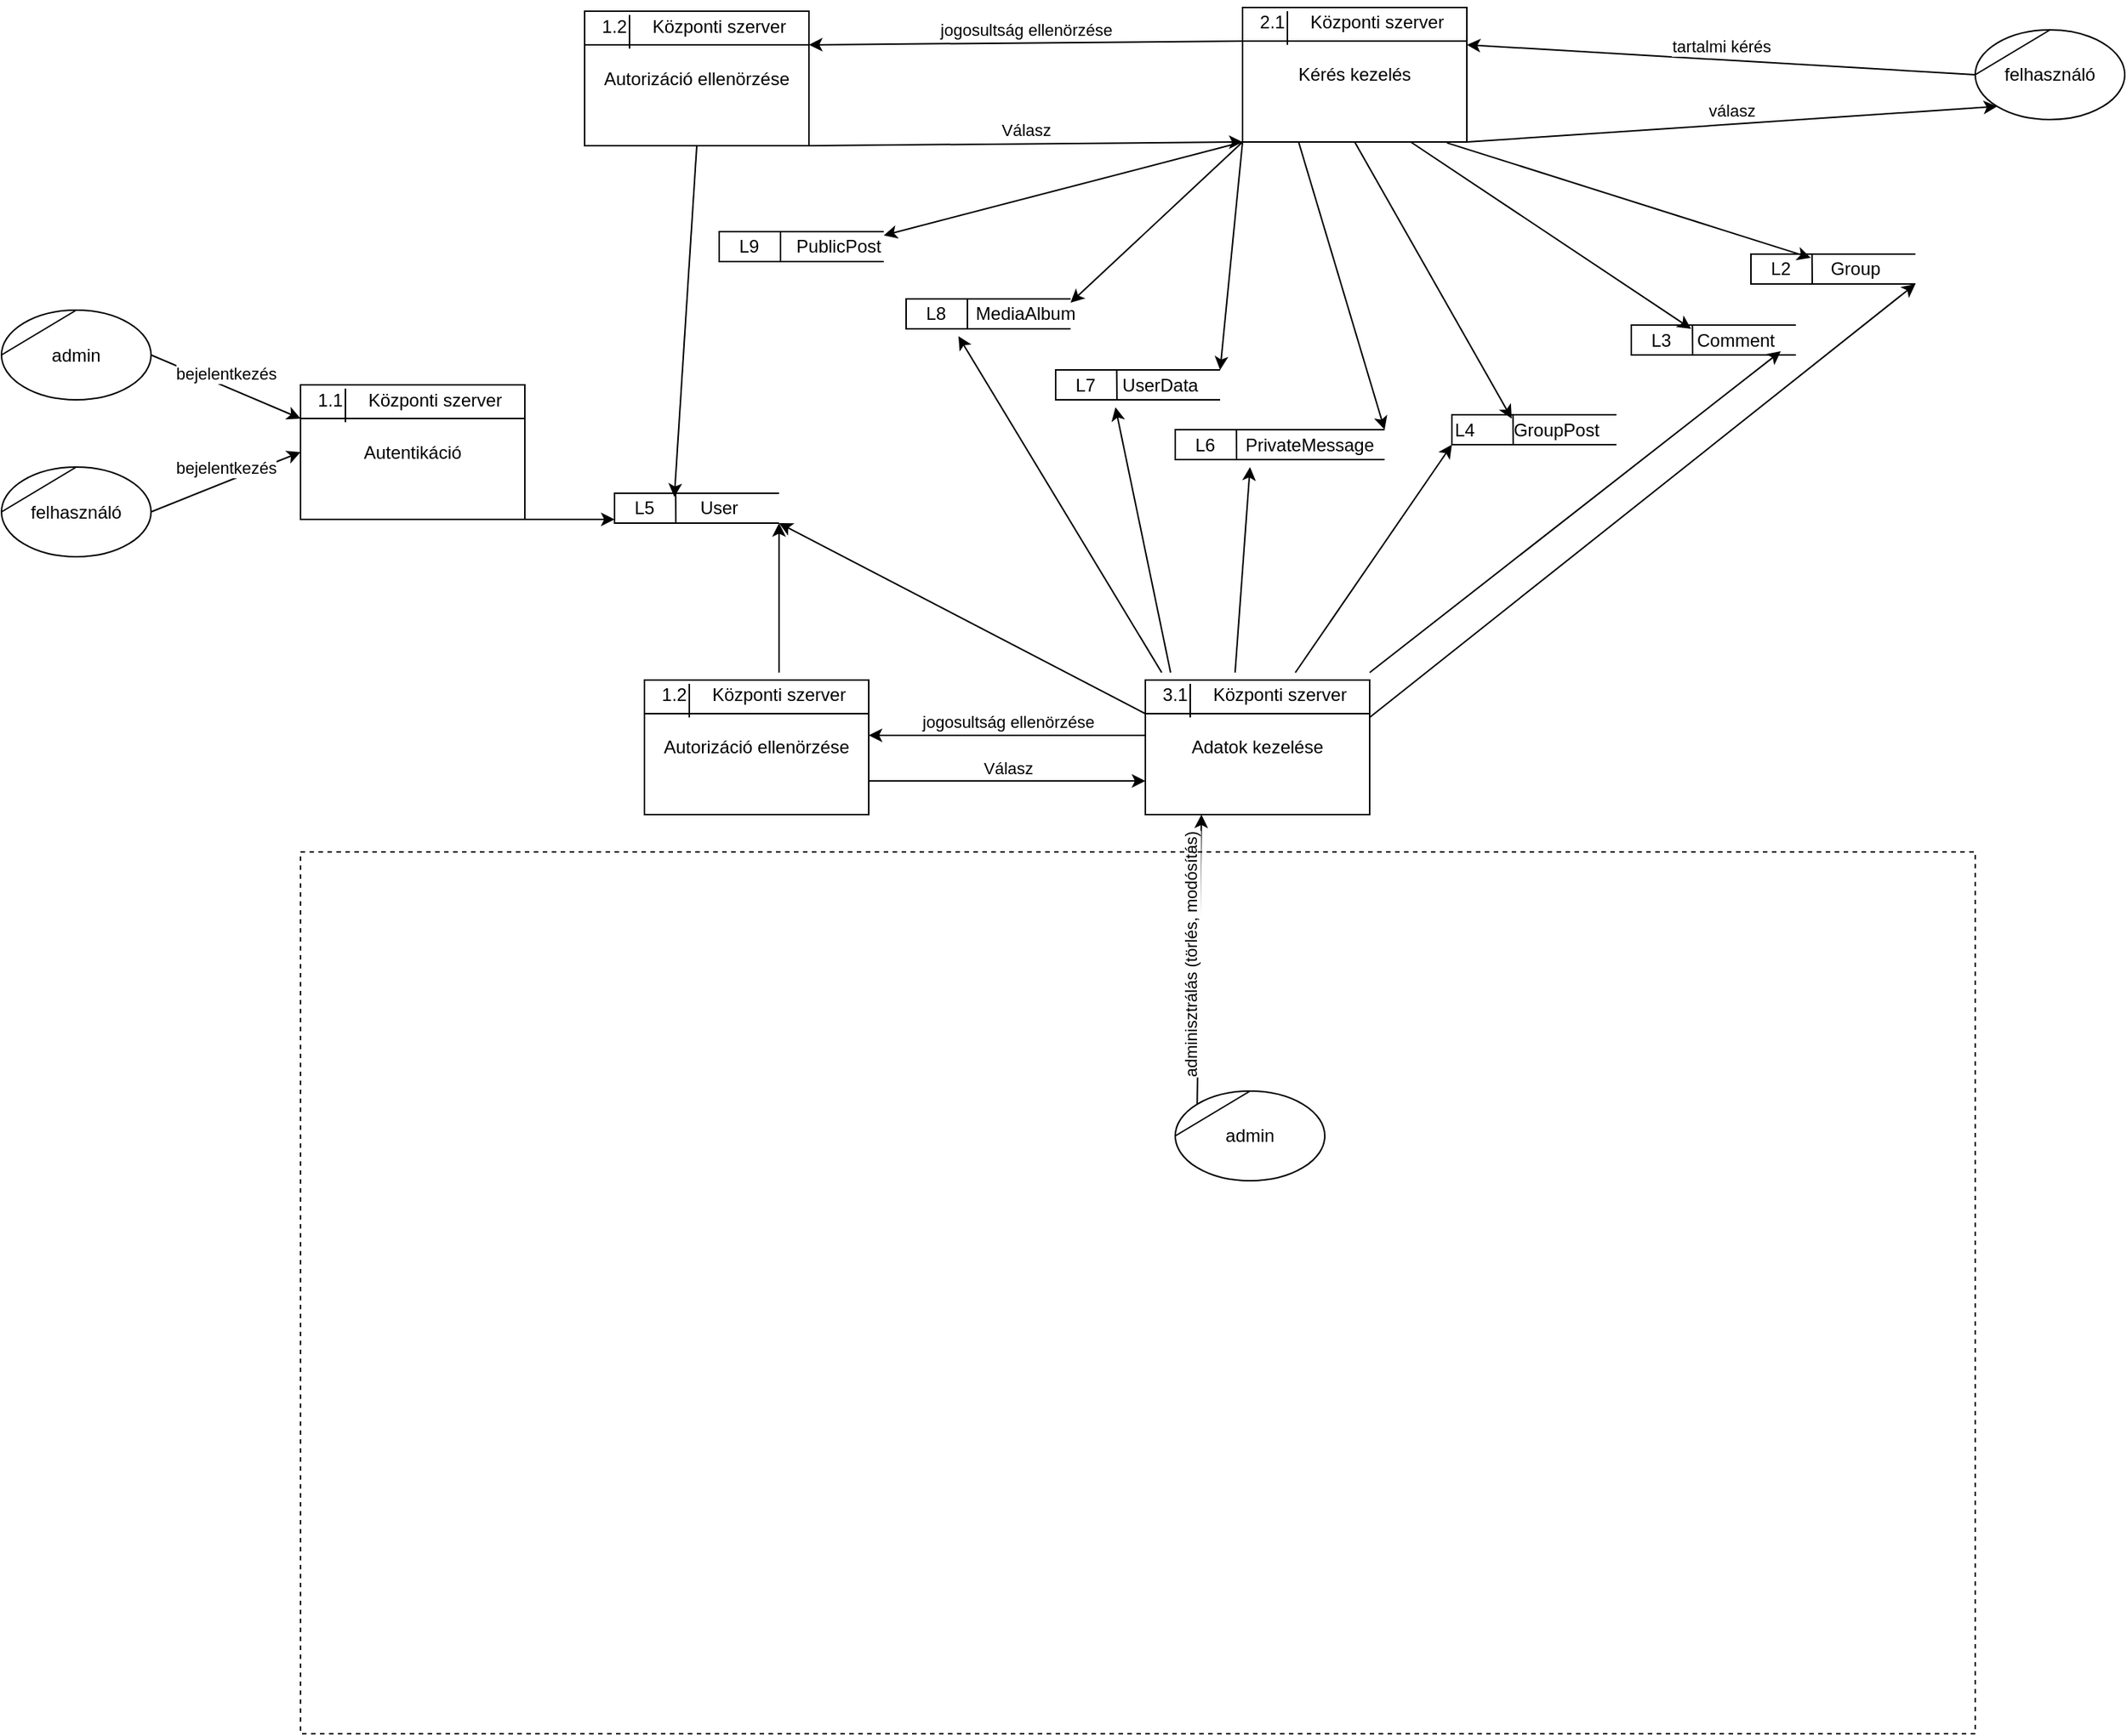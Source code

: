 <mxfile version="17.0.0" type="device"><diagram id="shE9v0hnylNguthQycy4" name="Page-1"><mxGraphModel dx="2272" dy="752" grid="1" gridSize="10" guides="1" tooltips="1" connect="1" arrows="1" fold="1" page="1" pageScale="1" pageWidth="850" pageHeight="1100" math="0" shadow="0"><root><mxCell id="0"/><mxCell id="1" parent="0"/><mxCell id="be3AMiHYgtLkQ3gNRqeP-2" value="Kérés kezelés" style="rounded=0;whiteSpace=wrap;html=1;fillColor=default;" parent="1" vertex="1"><mxGeometry x="420" y="85" width="150" height="90" as="geometry"/></mxCell><mxCell id="be3AMiHYgtLkQ3gNRqeP-3" value="2.1" style="text;html=1;strokeColor=none;fillColor=none;align=center;verticalAlign=middle;whiteSpace=wrap;rounded=0;" parent="1" vertex="1"><mxGeometry x="410" y="80" width="60" height="30" as="geometry"/></mxCell><mxCell id="be3AMiHYgtLkQ3gNRqeP-4" value="Központi szerver" style="text;html=1;strokeColor=none;fillColor=none;align=center;verticalAlign=middle;whiteSpace=wrap;rounded=0;" parent="1" vertex="1"><mxGeometry x="450" y="80" width="120" height="30" as="geometry"/></mxCell><mxCell id="be3AMiHYgtLkQ3gNRqeP-5" value="" style="endArrow=none;html=1;rounded=0;entryX=1;entryY=0.25;entryDx=0;entryDy=0;exitX=0;exitY=0.25;exitDx=0;exitDy=0;" parent="1" source="be3AMiHYgtLkQ3gNRqeP-2" target="be3AMiHYgtLkQ3gNRqeP-2" edge="1"><mxGeometry width="50" height="50" relative="1" as="geometry"><mxPoint x="280" y="405" as="sourcePoint"/><mxPoint x="330" y="355" as="targetPoint"/></mxGeometry></mxCell><mxCell id="be3AMiHYgtLkQ3gNRqeP-6" value="" style="endArrow=none;html=1;rounded=0;entryX=0;entryY=0.25;entryDx=0;entryDy=0;exitX=0;exitY=1;exitDx=0;exitDy=0;" parent="1" source="be3AMiHYgtLkQ3gNRqeP-4" target="be3AMiHYgtLkQ3gNRqeP-4" edge="1"><mxGeometry width="50" height="50" relative="1" as="geometry"><mxPoint x="280" y="405" as="sourcePoint"/><mxPoint x="330" y="355" as="targetPoint"/></mxGeometry></mxCell><mxCell id="be3AMiHYgtLkQ3gNRqeP-8" value="&lt;div&gt;felhasználó&lt;/div&gt;" style="ellipse;whiteSpace=wrap;html=1;" parent="1" vertex="1"><mxGeometry x="910" y="100" width="100" height="60" as="geometry"/></mxCell><mxCell id="be3AMiHYgtLkQ3gNRqeP-9" value="tartalmi kérés" style="endArrow=classic;html=1;rounded=0;entryX=1;entryY=1;entryDx=0;entryDy=0;exitX=0;exitY=0.5;exitDx=0;exitDy=0;horizontal=1;verticalAlign=bottom;" parent="1" source="be3AMiHYgtLkQ3gNRqeP-8" target="be3AMiHYgtLkQ3gNRqeP-4" edge="1"><mxGeometry width="50" height="50" relative="1" as="geometry"><mxPoint x="400" y="350" as="sourcePoint"/><mxPoint x="450" y="300" as="targetPoint"/></mxGeometry></mxCell><mxCell id="be3AMiHYgtLkQ3gNRqeP-10" value="Autorizáció ellenörzése" style="rounded=0;whiteSpace=wrap;html=1;fillColor=default;" parent="1" vertex="1"><mxGeometry x="-20" y="87.5" width="150" height="90" as="geometry"/></mxCell><mxCell id="be3AMiHYgtLkQ3gNRqeP-11" value="1.2" style="text;html=1;strokeColor=none;fillColor=none;align=center;verticalAlign=middle;whiteSpace=wrap;rounded=0;" parent="1" vertex="1"><mxGeometry x="-30" y="82.5" width="60" height="30" as="geometry"/></mxCell><mxCell id="be3AMiHYgtLkQ3gNRqeP-12" value="Központi szerver" style="text;html=1;strokeColor=none;fillColor=none;align=center;verticalAlign=middle;whiteSpace=wrap;rounded=0;" parent="1" vertex="1"><mxGeometry x="10" y="82.5" width="120" height="30" as="geometry"/></mxCell><mxCell id="be3AMiHYgtLkQ3gNRqeP-13" value="" style="endArrow=none;html=1;rounded=0;entryX=1;entryY=0.25;entryDx=0;entryDy=0;exitX=0;exitY=0.25;exitDx=0;exitDy=0;" parent="1" source="be3AMiHYgtLkQ3gNRqeP-10" target="be3AMiHYgtLkQ3gNRqeP-10" edge="1"><mxGeometry width="50" height="50" relative="1" as="geometry"><mxPoint x="-160" y="407.5" as="sourcePoint"/><mxPoint x="-110" y="357.5" as="targetPoint"/></mxGeometry></mxCell><mxCell id="be3AMiHYgtLkQ3gNRqeP-14" value="" style="endArrow=none;html=1;rounded=0;entryX=0;entryY=0.25;entryDx=0;entryDy=0;exitX=0;exitY=1;exitDx=0;exitDy=0;" parent="1" source="be3AMiHYgtLkQ3gNRqeP-12" target="be3AMiHYgtLkQ3gNRqeP-12" edge="1"><mxGeometry width="50" height="50" relative="1" as="geometry"><mxPoint x="-160" y="407.5" as="sourcePoint"/><mxPoint x="-110" y="357.5" as="targetPoint"/></mxGeometry></mxCell><mxCell id="be3AMiHYgtLkQ3gNRqeP-15" value="jogosultság ellenörzése" style="endArrow=classic;html=1;rounded=0;entryX=1;entryY=0.25;entryDx=0;entryDy=0;exitX=0;exitY=0.25;exitDx=0;exitDy=0;verticalAlign=bottom;" parent="1" source="be3AMiHYgtLkQ3gNRqeP-2" target="be3AMiHYgtLkQ3gNRqeP-10" edge="1"><mxGeometry width="50" height="50" relative="1" as="geometry"><mxPoint x="400" y="350" as="sourcePoint"/><mxPoint x="450" y="300" as="targetPoint"/></mxGeometry></mxCell><mxCell id="be3AMiHYgtLkQ3gNRqeP-16" value="Válasz" style="endArrow=classic;html=1;rounded=0;entryX=0;entryY=1;entryDx=0;entryDy=0;exitX=1;exitY=1;exitDx=0;exitDy=0;verticalAlign=bottom;startArrow=none;" parent="1" source="be3AMiHYgtLkQ3gNRqeP-10" target="be3AMiHYgtLkQ3gNRqeP-2" edge="1"><mxGeometry width="50" height="50" relative="1" as="geometry"><mxPoint x="400" y="350" as="sourcePoint"/><mxPoint x="450" y="300" as="targetPoint"/></mxGeometry></mxCell><mxCell id="be3AMiHYgtLkQ3gNRqeP-21" value="" style="strokeWidth=1;html=1;shape=mxgraph.flowchart.annotation_1;align=left;pointerEvents=1;fillColor=#FFFFFF;" parent="1" vertex="1"><mxGeometry x="375" y="367.5" width="140" height="20" as="geometry"/></mxCell><mxCell id="be3AMiHYgtLkQ3gNRqeP-22" value="" style="endArrow=none;html=1;rounded=0;entryX=0.292;entryY=-0.017;entryDx=0;entryDy=0;entryPerimeter=0;" parent="1" target="be3AMiHYgtLkQ3gNRqeP-21" edge="1"><mxGeometry width="50" height="50" relative="1" as="geometry"><mxPoint x="416" y="387.5" as="sourcePoint"/><mxPoint x="416" y="372.5" as="targetPoint"/></mxGeometry></mxCell><mxCell id="be3AMiHYgtLkQ3gNRqeP-23" value="L6" style="text;html=1;strokeColor=none;fillColor=none;align=center;verticalAlign=middle;whiteSpace=wrap;rounded=0;" parent="1" vertex="1"><mxGeometry x="365" y="362.5" width="60" height="30" as="geometry"/></mxCell><mxCell id="be3AMiHYgtLkQ3gNRqeP-24" value="PrivateMessage" style="text;html=1;strokeColor=none;fillColor=none;align=center;verticalAlign=middle;whiteSpace=wrap;rounded=0;" parent="1" vertex="1"><mxGeometry x="435" y="362.5" width="60" height="30" as="geometry"/></mxCell><mxCell id="be3AMiHYgtLkQ3gNRqeP-25" value="" style="strokeWidth=1;html=1;shape=mxgraph.flowchart.annotation_1;align=left;pointerEvents=1;fillColor=#FFFFFF;" parent="1" vertex="1"><mxGeometry x="295" y="327.5" width="110" height="20" as="geometry"/></mxCell><mxCell id="be3AMiHYgtLkQ3gNRqeP-26" value="" style="endArrow=none;html=1;rounded=0;entryX=0.014;entryY=0.163;entryDx=0;entryDy=0;entryPerimeter=0;" parent="1" target="be3AMiHYgtLkQ3gNRqeP-28" edge="1"><mxGeometry width="50" height="50" relative="1" as="geometry"><mxPoint x="336" y="347.5" as="sourcePoint"/><mxPoint x="405" y="367.5" as="targetPoint"/></mxGeometry></mxCell><mxCell id="be3AMiHYgtLkQ3gNRqeP-27" value="L7" style="text;html=1;strokeColor=none;fillColor=none;align=center;verticalAlign=middle;whiteSpace=wrap;rounded=0;" parent="1" vertex="1"><mxGeometry x="285" y="322.5" width="60" height="30" as="geometry"/></mxCell><mxCell id="be3AMiHYgtLkQ3gNRqeP-28" value="UserData" style="text;html=1;strokeColor=none;fillColor=none;align=center;verticalAlign=middle;whiteSpace=wrap;rounded=0;" parent="1" vertex="1"><mxGeometry x="335" y="322.5" width="60" height="30" as="geometry"/></mxCell><mxCell id="be3AMiHYgtLkQ3gNRqeP-29" value="" style="strokeWidth=1;html=1;shape=mxgraph.flowchart.annotation_1;align=left;pointerEvents=1;fillColor=#FFFFFF;" parent="1" vertex="1"><mxGeometry x="195" y="280" width="110" height="20" as="geometry"/></mxCell><mxCell id="be3AMiHYgtLkQ3gNRqeP-30" value="" style="endArrow=none;html=1;rounded=0;" parent="1" edge="1"><mxGeometry width="50" height="50" relative="1" as="geometry"><mxPoint x="236" y="300" as="sourcePoint"/><mxPoint x="236" y="280" as="targetPoint"/></mxGeometry></mxCell><mxCell id="be3AMiHYgtLkQ3gNRqeP-31" value="L8" style="text;html=1;strokeColor=none;fillColor=none;align=center;verticalAlign=middle;whiteSpace=wrap;rounded=0;" parent="1" vertex="1"><mxGeometry x="185" y="275" width="60" height="30" as="geometry"/></mxCell><mxCell id="be3AMiHYgtLkQ3gNRqeP-32" value="MediaAlbum" style="text;html=1;strokeColor=none;fillColor=none;align=center;verticalAlign=middle;whiteSpace=wrap;rounded=0;" parent="1" vertex="1"><mxGeometry x="245" y="275" width="60" height="30" as="geometry"/></mxCell><mxCell id="be3AMiHYgtLkQ3gNRqeP-33" value="" style="strokeWidth=1;html=1;shape=mxgraph.flowchart.annotation_1;align=left;pointerEvents=1;fillColor=#FFFFFF;" parent="1" vertex="1"><mxGeometry x="70" y="235" width="110" height="20" as="geometry"/></mxCell><mxCell id="be3AMiHYgtLkQ3gNRqeP-34" value="" style="endArrow=none;html=1;rounded=0;" parent="1" edge="1"><mxGeometry width="50" height="50" relative="1" as="geometry"><mxPoint x="111" y="255" as="sourcePoint"/><mxPoint x="111" y="235" as="targetPoint"/></mxGeometry></mxCell><mxCell id="be3AMiHYgtLkQ3gNRqeP-35" value="L9" style="text;html=1;strokeColor=none;fillColor=none;align=center;verticalAlign=middle;whiteSpace=wrap;rounded=0;" parent="1" vertex="1"><mxGeometry x="60" y="230" width="60" height="30" as="geometry"/></mxCell><mxCell id="be3AMiHYgtLkQ3gNRqeP-36" value="PublicPost" style="text;html=1;strokeColor=none;fillColor=none;align=center;verticalAlign=middle;whiteSpace=wrap;rounded=0;" parent="1" vertex="1"><mxGeometry x="120" y="230" width="60" height="30" as="geometry"/></mxCell><mxCell id="be3AMiHYgtLkQ3gNRqeP-48" value="" style="strokeWidth=1;html=1;shape=mxgraph.flowchart.annotation_1;align=left;pointerEvents=1;fillColor=#FFFFFF;" parent="1" vertex="1"><mxGeometry x="760" y="250" width="110" height="20" as="geometry"/></mxCell><mxCell id="be3AMiHYgtLkQ3gNRqeP-49" value="" style="endArrow=none;html=1;rounded=0;entryX=0.014;entryY=0.163;entryDx=0;entryDy=0;entryPerimeter=0;" parent="1" target="be3AMiHYgtLkQ3gNRqeP-51" edge="1"><mxGeometry width="50" height="50" relative="1" as="geometry"><mxPoint x="801" y="270" as="sourcePoint"/><mxPoint x="870" y="290" as="targetPoint"/></mxGeometry></mxCell><mxCell id="be3AMiHYgtLkQ3gNRqeP-50" value="L2" style="text;html=1;strokeColor=none;fillColor=none;align=center;verticalAlign=middle;whiteSpace=wrap;rounded=0;" parent="1" vertex="1"><mxGeometry x="750" y="245" width="60" height="30" as="geometry"/></mxCell><mxCell id="be3AMiHYgtLkQ3gNRqeP-51" value="Group" style="text;html=1;strokeColor=none;fillColor=none;align=center;verticalAlign=middle;whiteSpace=wrap;rounded=0;" parent="1" vertex="1"><mxGeometry x="800" y="245" width="60" height="30" as="geometry"/></mxCell><mxCell id="be3AMiHYgtLkQ3gNRqeP-52" value="" style="strokeWidth=1;html=1;shape=mxgraph.flowchart.annotation_1;align=left;pointerEvents=1;fillColor=#FFFFFF;" parent="1" vertex="1"><mxGeometry x="680" y="297.5" width="110" height="20" as="geometry"/></mxCell><mxCell id="be3AMiHYgtLkQ3gNRqeP-53" value="" style="endArrow=none;html=1;rounded=0;entryX=0.014;entryY=0.163;entryDx=0;entryDy=0;entryPerimeter=0;" parent="1" target="be3AMiHYgtLkQ3gNRqeP-55" edge="1"><mxGeometry width="50" height="50" relative="1" as="geometry"><mxPoint x="721" y="317.5" as="sourcePoint"/><mxPoint x="790" y="337.5" as="targetPoint"/></mxGeometry></mxCell><mxCell id="be3AMiHYgtLkQ3gNRqeP-54" value="L3" style="text;html=1;strokeColor=none;fillColor=none;align=center;verticalAlign=middle;whiteSpace=wrap;rounded=0;" parent="1" vertex="1"><mxGeometry x="670" y="292.5" width="60" height="30" as="geometry"/></mxCell><mxCell id="be3AMiHYgtLkQ3gNRqeP-55" value="&lt;div&gt;Comment&lt;/div&gt;" style="text;html=1;strokeColor=none;fillColor=none;align=center;verticalAlign=middle;whiteSpace=wrap;rounded=0;" parent="1" vertex="1"><mxGeometry x="720" y="292.5" width="60" height="30" as="geometry"/></mxCell><mxCell id="be3AMiHYgtLkQ3gNRqeP-56" value="L4" style="strokeWidth=1;html=1;shape=mxgraph.flowchart.annotation_1;align=left;pointerEvents=1;fillColor=#FFFFFF;" parent="1" vertex="1"><mxGeometry x="560" y="357.5" width="110" height="20" as="geometry"/></mxCell><mxCell id="be3AMiHYgtLkQ3gNRqeP-57" value="" style="endArrow=none;html=1;rounded=0;entryX=0.014;entryY=0.163;entryDx=0;entryDy=0;entryPerimeter=0;" parent="1" target="be3AMiHYgtLkQ3gNRqeP-58" edge="1"><mxGeometry width="50" height="50" relative="1" as="geometry"><mxPoint x="601" y="377.5" as="sourcePoint"/><mxPoint x="670" y="397.5" as="targetPoint"/></mxGeometry></mxCell><mxCell id="be3AMiHYgtLkQ3gNRqeP-58" value="GroupPost" style="text;html=1;strokeColor=none;fillColor=none;align=center;verticalAlign=middle;whiteSpace=wrap;rounded=0;" parent="1" vertex="1"><mxGeometry x="600" y="352.5" width="60" height="30" as="geometry"/></mxCell><mxCell id="be3AMiHYgtLkQ3gNRqeP-59" value="válasz" style="endArrow=classic;html=1;rounded=0;entryX=0;entryY=1;entryDx=0;entryDy=0;exitX=1;exitY=1;exitDx=0;exitDy=0;verticalAlign=bottom;" parent="1" source="be3AMiHYgtLkQ3gNRqeP-2" target="be3AMiHYgtLkQ3gNRqeP-8" edge="1"><mxGeometry width="50" height="50" relative="1" as="geometry"><mxPoint x="400" y="350" as="sourcePoint"/><mxPoint x="450" y="300" as="targetPoint"/></mxGeometry></mxCell><mxCell id="be3AMiHYgtLkQ3gNRqeP-60" value="" style="endArrow=classic;html=1;rounded=0;entryX=1;entryY=0.25;entryDx=0;entryDy=0;exitX=0;exitY=1;exitDx=0;exitDy=0;" parent="1" source="be3AMiHYgtLkQ3gNRqeP-2" target="be3AMiHYgtLkQ3gNRqeP-36" edge="1"><mxGeometry width="50" height="50" relative="1" as="geometry"><mxPoint x="400" y="320" as="sourcePoint"/><mxPoint x="450" y="270" as="targetPoint"/></mxGeometry></mxCell><mxCell id="be3AMiHYgtLkQ3gNRqeP-61" value="" style="endArrow=classic;html=1;rounded=0;entryX=1;entryY=0.25;entryDx=0;entryDy=0;exitX=0;exitY=1;exitDx=0;exitDy=0;" parent="1" source="be3AMiHYgtLkQ3gNRqeP-2" target="be3AMiHYgtLkQ3gNRqeP-32" edge="1"><mxGeometry width="50" height="50" relative="1" as="geometry"><mxPoint x="400" y="260" as="sourcePoint"/><mxPoint x="450" y="210" as="targetPoint"/></mxGeometry></mxCell><mxCell id="be3AMiHYgtLkQ3gNRqeP-62" value="" style="endArrow=classic;html=1;rounded=0;entryX=1;entryY=0;entryDx=0;entryDy=0;entryPerimeter=0;exitX=0;exitY=1;exitDx=0;exitDy=0;" parent="1" source="be3AMiHYgtLkQ3gNRqeP-2" target="be3AMiHYgtLkQ3gNRqeP-25" edge="1"><mxGeometry width="50" height="50" relative="1" as="geometry"><mxPoint x="400" y="260" as="sourcePoint"/><mxPoint x="450" y="210" as="targetPoint"/></mxGeometry></mxCell><mxCell id="be3AMiHYgtLkQ3gNRqeP-63" value="" style="endArrow=classic;html=1;rounded=0;entryX=1;entryY=0;entryDx=0;entryDy=0;entryPerimeter=0;exitX=0.25;exitY=1;exitDx=0;exitDy=0;" parent="1" source="be3AMiHYgtLkQ3gNRqeP-2" target="be3AMiHYgtLkQ3gNRqeP-21" edge="1"><mxGeometry width="50" height="50" relative="1" as="geometry"><mxPoint x="400" y="260" as="sourcePoint"/><mxPoint x="450" y="210" as="targetPoint"/></mxGeometry></mxCell><mxCell id="be3AMiHYgtLkQ3gNRqeP-64" value="" style="endArrow=classic;html=1;rounded=0;entryX=0;entryY=0.25;entryDx=0;entryDy=0;exitX=0.5;exitY=1;exitDx=0;exitDy=0;" parent="1" source="be3AMiHYgtLkQ3gNRqeP-2" target="be3AMiHYgtLkQ3gNRqeP-58" edge="1"><mxGeometry width="50" height="50" relative="1" as="geometry"><mxPoint x="400" y="260" as="sourcePoint"/><mxPoint x="450" y="210" as="targetPoint"/></mxGeometry></mxCell><mxCell id="be3AMiHYgtLkQ3gNRqeP-65" value="" style="endArrow=classic;html=1;rounded=0;exitX=0.75;exitY=1;exitDx=0;exitDy=0;entryX=0;entryY=0.25;entryDx=0;entryDy=0;" parent="1" source="be3AMiHYgtLkQ3gNRqeP-2" target="be3AMiHYgtLkQ3gNRqeP-55" edge="1"><mxGeometry width="50" height="50" relative="1" as="geometry"><mxPoint x="400" y="260" as="sourcePoint"/><mxPoint x="450" y="210" as="targetPoint"/></mxGeometry></mxCell><mxCell id="be3AMiHYgtLkQ3gNRqeP-66" value="" style="endArrow=classic;html=1;rounded=0;entryX=0;entryY=0.25;entryDx=0;entryDy=0;exitX=0.911;exitY=1.006;exitDx=0;exitDy=0;exitPerimeter=0;" parent="1" source="be3AMiHYgtLkQ3gNRqeP-2" target="be3AMiHYgtLkQ3gNRqeP-51" edge="1"><mxGeometry width="50" height="50" relative="1" as="geometry"><mxPoint x="440" y="270" as="sourcePoint"/><mxPoint x="490" y="220" as="targetPoint"/></mxGeometry></mxCell><mxCell id="be3AMiHYgtLkQ3gNRqeP-69" value="" style="endArrow=none;html=1;rounded=0;entryX=0.5;entryY=0;entryDx=0;entryDy=0;" parent="1" target="be3AMiHYgtLkQ3gNRqeP-8" edge="1"><mxGeometry width="50" height="50" relative="1" as="geometry"><mxPoint x="910" y="130" as="sourcePoint"/><mxPoint x="630" y="330" as="targetPoint"/></mxGeometry></mxCell><mxCell id="be3AMiHYgtLkQ3gNRqeP-70" value="Autentikáció" style="rounded=0;whiteSpace=wrap;html=1;fillColor=default;" parent="1" vertex="1"><mxGeometry x="-210" y="337.5" width="150" height="90" as="geometry"/></mxCell><mxCell id="be3AMiHYgtLkQ3gNRqeP-71" value="1.1" style="text;html=1;strokeColor=none;fillColor=none;align=center;verticalAlign=middle;whiteSpace=wrap;rounded=0;" parent="1" vertex="1"><mxGeometry x="-220" y="332.5" width="60" height="30" as="geometry"/></mxCell><mxCell id="be3AMiHYgtLkQ3gNRqeP-72" value="Központi szerver" style="text;html=1;strokeColor=none;fillColor=none;align=center;verticalAlign=middle;whiteSpace=wrap;rounded=0;" parent="1" vertex="1"><mxGeometry x="-180" y="332.5" width="120" height="30" as="geometry"/></mxCell><mxCell id="be3AMiHYgtLkQ3gNRqeP-73" value="" style="endArrow=none;html=1;rounded=0;entryX=1;entryY=0.25;entryDx=0;entryDy=0;exitX=0;exitY=0.25;exitDx=0;exitDy=0;" parent="1" source="be3AMiHYgtLkQ3gNRqeP-70" target="be3AMiHYgtLkQ3gNRqeP-70" edge="1"><mxGeometry width="50" height="50" relative="1" as="geometry"><mxPoint x="-350" y="657.5" as="sourcePoint"/><mxPoint x="-300" y="607.5" as="targetPoint"/></mxGeometry></mxCell><mxCell id="be3AMiHYgtLkQ3gNRqeP-74" value="" style="endArrow=none;html=1;rounded=0;entryX=0;entryY=0.25;entryDx=0;entryDy=0;exitX=0;exitY=1;exitDx=0;exitDy=0;" parent="1" source="be3AMiHYgtLkQ3gNRqeP-72" target="be3AMiHYgtLkQ3gNRqeP-72" edge="1"><mxGeometry width="50" height="50" relative="1" as="geometry"><mxPoint x="-350" y="657.5" as="sourcePoint"/><mxPoint x="-300" y="607.5" as="targetPoint"/></mxGeometry></mxCell><mxCell id="be3AMiHYgtLkQ3gNRqeP-75" value="" style="strokeWidth=1;html=1;shape=mxgraph.flowchart.annotation_1;align=left;pointerEvents=1;fillColor=#FFFFFF;" parent="1" vertex="1"><mxGeometry y="410" width="110" height="20" as="geometry"/></mxCell><mxCell id="be3AMiHYgtLkQ3gNRqeP-76" value="" style="endArrow=none;html=1;rounded=0;entryX=0.014;entryY=0.163;entryDx=0;entryDy=0;entryPerimeter=0;" parent="1" target="be3AMiHYgtLkQ3gNRqeP-78" edge="1"><mxGeometry width="50" height="50" relative="1" as="geometry"><mxPoint x="41" y="430" as="sourcePoint"/><mxPoint x="110" y="450" as="targetPoint"/></mxGeometry></mxCell><mxCell id="be3AMiHYgtLkQ3gNRqeP-77" value="L5" style="text;html=1;strokeColor=none;fillColor=none;align=center;verticalAlign=middle;whiteSpace=wrap;rounded=0;" parent="1" vertex="1"><mxGeometry x="-10" y="405" width="60" height="30" as="geometry"/></mxCell><mxCell id="be3AMiHYgtLkQ3gNRqeP-78" value="User" style="text;html=1;strokeColor=none;fillColor=none;align=center;verticalAlign=middle;whiteSpace=wrap;rounded=0;" parent="1" vertex="1"><mxGeometry x="40" y="405" width="60" height="30" as="geometry"/></mxCell><mxCell id="be3AMiHYgtLkQ3gNRqeP-79" value="" style="endArrow=classic;html=1;rounded=0;entryX=0.167;entryY=0.5;entryDx=0;entryDy=0;entryPerimeter=0;exitX=1;exitY=1;exitDx=0;exitDy=0;" parent="1" source="be3AMiHYgtLkQ3gNRqeP-70" edge="1"><mxGeometry width="50" height="50" relative="1" as="geometry"><mxPoint x="10" y="477.5" as="sourcePoint"/><mxPoint x="0.02" y="427.5" as="targetPoint"/></mxGeometry></mxCell><mxCell id="be3AMiHYgtLkQ3gNRqeP-80" value="&lt;div&gt;felhasználó&lt;/div&gt;" style="ellipse;whiteSpace=wrap;html=1;" parent="1" vertex="1"><mxGeometry x="-410" y="392.5" width="100" height="60" as="geometry"/></mxCell><mxCell id="be3AMiHYgtLkQ3gNRqeP-81" value="" style="endArrow=none;html=1;rounded=0;entryX=0.5;entryY=0;entryDx=0;entryDy=0;" parent="1" target="be3AMiHYgtLkQ3gNRqeP-80" edge="1"><mxGeometry width="50" height="50" relative="1" as="geometry"><mxPoint x="-410" y="422.5" as="sourcePoint"/><mxPoint x="-690" y="622.5" as="targetPoint"/></mxGeometry></mxCell><mxCell id="be3AMiHYgtLkQ3gNRqeP-82" value="bejelentkezés" style="endArrow=classic;html=1;rounded=0;entryX=0;entryY=0.5;entryDx=0;entryDy=0;exitX=1;exitY=0.5;exitDx=0;exitDy=0;verticalAlign=bottom;" parent="1" source="be3AMiHYgtLkQ3gNRqeP-80" target="be3AMiHYgtLkQ3gNRqeP-70" edge="1"><mxGeometry width="50" height="50" relative="1" as="geometry"><mxPoint y="357.5" as="sourcePoint"/><mxPoint x="50" y="307.5" as="targetPoint"/></mxGeometry></mxCell><mxCell id="be3AMiHYgtLkQ3gNRqeP-85" value="admin" style="ellipse;whiteSpace=wrap;html=1;" parent="1" vertex="1"><mxGeometry x="-410" y="287.5" width="100" height="60" as="geometry"/></mxCell><mxCell id="be3AMiHYgtLkQ3gNRqeP-86" value="" style="endArrow=none;html=1;rounded=0;entryX=0.5;entryY=0;entryDx=0;entryDy=0;" parent="1" target="be3AMiHYgtLkQ3gNRqeP-85" edge="1"><mxGeometry width="50" height="50" relative="1" as="geometry"><mxPoint x="-410" y="317.5" as="sourcePoint"/><mxPoint x="-690" y="517.5" as="targetPoint"/></mxGeometry></mxCell><mxCell id="be3AMiHYgtLkQ3gNRqeP-87" value="bejelentkezés" style="endArrow=classic;html=1;rounded=0;entryX=0;entryY=0.25;entryDx=0;entryDy=0;exitX=1;exitY=0.5;exitDx=0;exitDy=0;verticalAlign=bottom;" parent="1" source="be3AMiHYgtLkQ3gNRqeP-85" target="be3AMiHYgtLkQ3gNRqeP-70" edge="1"><mxGeometry width="50" height="50" relative="1" as="geometry"><mxPoint x="120" y="267.5" as="sourcePoint"/><mxPoint x="170" y="217.5" as="targetPoint"/></mxGeometry></mxCell><mxCell id="be3AMiHYgtLkQ3gNRqeP-88" value="admin" style="ellipse;whiteSpace=wrap;html=1;verticalAlign=middle;" parent="1" vertex="1"><mxGeometry x="375" y="810" width="100" height="60" as="geometry"/></mxCell><mxCell id="be3AMiHYgtLkQ3gNRqeP-89" value="" style="endArrow=none;html=1;rounded=0;entryX=0.5;entryY=0;entryDx=0;entryDy=0;verticalAlign=middle;exitX=0;exitY=0.5;exitDx=0;exitDy=0;" parent="1" source="be3AMiHYgtLkQ3gNRqeP-88" target="be3AMiHYgtLkQ3gNRqeP-88" edge="1"><mxGeometry width="50" height="50" relative="1" as="geometry"><mxPoint x="395" y="780" as="sourcePoint"/><mxPoint x="115" y="980" as="targetPoint"/></mxGeometry></mxCell><mxCell id="be3AMiHYgtLkQ3gNRqeP-90" value="Adatok kezelése" style="rounded=0;whiteSpace=wrap;html=1;fillColor=default;" parent="1" vertex="1"><mxGeometry x="355" y="535" width="150" height="90" as="geometry"/></mxCell><mxCell id="be3AMiHYgtLkQ3gNRqeP-91" value="3.1" style="text;html=1;strokeColor=none;fillColor=none;align=center;verticalAlign=middle;whiteSpace=wrap;rounded=0;" parent="1" vertex="1"><mxGeometry x="345" y="530" width="60" height="30" as="geometry"/></mxCell><mxCell id="be3AMiHYgtLkQ3gNRqeP-92" value="Központi szerver" style="text;html=1;strokeColor=none;fillColor=none;align=center;verticalAlign=middle;whiteSpace=wrap;rounded=0;" parent="1" vertex="1"><mxGeometry x="385" y="530" width="120" height="30" as="geometry"/></mxCell><mxCell id="be3AMiHYgtLkQ3gNRqeP-93" value="" style="endArrow=none;html=1;rounded=0;entryX=1;entryY=0.25;entryDx=0;entryDy=0;exitX=0;exitY=0.25;exitDx=0;exitDy=0;" parent="1" source="be3AMiHYgtLkQ3gNRqeP-90" target="be3AMiHYgtLkQ3gNRqeP-90" edge="1"><mxGeometry width="50" height="50" relative="1" as="geometry"><mxPoint x="215" y="855" as="sourcePoint"/><mxPoint x="265" y="805" as="targetPoint"/></mxGeometry></mxCell><mxCell id="be3AMiHYgtLkQ3gNRqeP-94" value="" style="endArrow=none;html=1;rounded=0;entryX=0;entryY=0.25;entryDx=0;entryDy=0;exitX=0;exitY=1;exitDx=0;exitDy=0;" parent="1" source="be3AMiHYgtLkQ3gNRqeP-92" target="be3AMiHYgtLkQ3gNRqeP-92" edge="1"><mxGeometry width="50" height="50" relative="1" as="geometry"><mxPoint x="215" y="855" as="sourcePoint"/><mxPoint x="265" y="805" as="targetPoint"/></mxGeometry></mxCell><mxCell id="be3AMiHYgtLkQ3gNRqeP-95" value="adminisztrálás (törlés, modósítás)" style="endArrow=classic;html=1;rounded=0;entryX=0.25;entryY=1;entryDx=0;entryDy=0;exitX=0;exitY=0;exitDx=0;exitDy=0;verticalAlign=bottom;horizontal=0;fontSize=11;" parent="1" source="be3AMiHYgtLkQ3gNRqeP-88" target="be3AMiHYgtLkQ3gNRqeP-90" edge="1"><mxGeometry width="50" height="50" relative="1" as="geometry"><mxPoint x="290" y="450" as="sourcePoint"/><mxPoint x="340" y="400" as="targetPoint"/></mxGeometry></mxCell><mxCell id="be3AMiHYgtLkQ3gNRqeP-96" value="" style="endArrow=classic;html=1;rounded=0;fontSize=11;entryX=1;entryY=1;entryDx=0;entryDy=0;entryPerimeter=0;exitX=0;exitY=0.25;exitDx=0;exitDy=0;" parent="1" source="be3AMiHYgtLkQ3gNRqeP-90" target="be3AMiHYgtLkQ3gNRqeP-75" edge="1"><mxGeometry width="50" height="50" relative="1" as="geometry"><mxPoint x="220" y="480" as="sourcePoint"/><mxPoint x="270" y="430" as="targetPoint"/></mxGeometry></mxCell><mxCell id="be3AMiHYgtLkQ3gNRqeP-98" value="" style="endArrow=classic;html=1;rounded=0;fontSize=11;entryX=0.75;entryY=1;entryDx=0;entryDy=0;" parent="1" source="be3AMiHYgtLkQ3gNRqeP-91" target="be3AMiHYgtLkQ3gNRqeP-31" edge="1"><mxGeometry width="50" height="50" relative="1" as="geometry"><mxPoint x="340" y="510" as="sourcePoint"/><mxPoint x="390" y="460" as="targetPoint"/></mxGeometry></mxCell><mxCell id="be3AMiHYgtLkQ3gNRqeP-99" value="" style="endArrow=classic;html=1;rounded=0;fontSize=11;entryX=0;entryY=1;entryDx=0;entryDy=0;" parent="1" source="be3AMiHYgtLkQ3gNRqeP-91" target="be3AMiHYgtLkQ3gNRqeP-28" edge="1"><mxGeometry width="50" height="50" relative="1" as="geometry"><mxPoint x="340" y="510" as="sourcePoint"/><mxPoint x="390" y="460" as="targetPoint"/></mxGeometry></mxCell><mxCell id="be3AMiHYgtLkQ3gNRqeP-100" value="" style="endArrow=classic;html=1;rounded=0;fontSize=11;entryX=1;entryY=1;entryDx=0;entryDy=0;exitX=0.25;exitY=0;exitDx=0;exitDy=0;" parent="1" source="be3AMiHYgtLkQ3gNRqeP-92" target="be3AMiHYgtLkQ3gNRqeP-23" edge="1"><mxGeometry width="50" height="50" relative="1" as="geometry"><mxPoint x="340" y="510" as="sourcePoint"/><mxPoint x="390" y="460" as="targetPoint"/></mxGeometry></mxCell><mxCell id="be3AMiHYgtLkQ3gNRqeP-101" value="Autorizáció ellenörzése" style="rounded=0;whiteSpace=wrap;html=1;fillColor=default;" parent="1" vertex="1"><mxGeometry x="20" y="535" width="150" height="90" as="geometry"/></mxCell><mxCell id="be3AMiHYgtLkQ3gNRqeP-102" value="1.2" style="text;html=1;strokeColor=none;fillColor=none;align=center;verticalAlign=middle;whiteSpace=wrap;rounded=0;" parent="1" vertex="1"><mxGeometry x="10" y="530" width="60" height="30" as="geometry"/></mxCell><mxCell id="be3AMiHYgtLkQ3gNRqeP-103" value="Központi szerver" style="text;html=1;strokeColor=none;fillColor=none;align=center;verticalAlign=middle;whiteSpace=wrap;rounded=0;" parent="1" vertex="1"><mxGeometry x="50" y="530" width="120" height="30" as="geometry"/></mxCell><mxCell id="be3AMiHYgtLkQ3gNRqeP-104" value="" style="endArrow=none;html=1;rounded=0;entryX=1;entryY=0.25;entryDx=0;entryDy=0;exitX=0;exitY=0.25;exitDx=0;exitDy=0;" parent="1" source="be3AMiHYgtLkQ3gNRqeP-101" target="be3AMiHYgtLkQ3gNRqeP-101" edge="1"><mxGeometry width="50" height="50" relative="1" as="geometry"><mxPoint x="-120" y="855" as="sourcePoint"/><mxPoint x="-70" y="805" as="targetPoint"/></mxGeometry></mxCell><mxCell id="be3AMiHYgtLkQ3gNRqeP-105" value="" style="endArrow=none;html=1;rounded=0;entryX=0;entryY=0.25;entryDx=0;entryDy=0;exitX=0;exitY=1;exitDx=0;exitDy=0;" parent="1" source="be3AMiHYgtLkQ3gNRqeP-103" target="be3AMiHYgtLkQ3gNRqeP-103" edge="1"><mxGeometry width="50" height="50" relative="1" as="geometry"><mxPoint x="-120" y="855" as="sourcePoint"/><mxPoint x="-70" y="805" as="targetPoint"/></mxGeometry></mxCell><mxCell id="be3AMiHYgtLkQ3gNRqeP-106" value="jogosultság ellenörzése" style="endArrow=classic;html=1;rounded=0;verticalAlign=bottom;entryX=1;entryY=0.411;entryDx=0;entryDy=0;entryPerimeter=0;exitX=0;exitY=0.411;exitDx=0;exitDy=0;exitPerimeter=0;" parent="1" source="be3AMiHYgtLkQ3gNRqeP-90" target="be3AMiHYgtLkQ3gNRqeP-101" edge="1"><mxGeometry width="50" height="50" relative="1" as="geometry"><mxPoint x="350" y="572" as="sourcePoint"/><mxPoint x="190" y="571" as="targetPoint"/></mxGeometry></mxCell><mxCell id="be3AMiHYgtLkQ3gNRqeP-107" value="Válasz" style="endArrow=classic;html=1;rounded=0;entryX=0;entryY=0.75;entryDx=0;entryDy=0;exitX=1;exitY=0.75;exitDx=0;exitDy=0;verticalAlign=bottom;" parent="1" source="be3AMiHYgtLkQ3gNRqeP-101" target="be3AMiHYgtLkQ3gNRqeP-90" edge="1"><mxGeometry width="50" height="50" relative="1" as="geometry"><mxPoint x="540.0" y="600" as="sourcePoint"/><mxPoint x="710.0" y="600" as="targetPoint"/></mxGeometry></mxCell><mxCell id="be3AMiHYgtLkQ3gNRqeP-108" value="" style="endArrow=classic;html=1;rounded=0;fontSize=11;entryX=0;entryY=1;entryDx=0;entryDy=0;entryPerimeter=0;" parent="1" source="be3AMiHYgtLkQ3gNRqeP-92" target="be3AMiHYgtLkQ3gNRqeP-56" edge="1"><mxGeometry width="50" height="50" relative="1" as="geometry"><mxPoint x="460" y="400" as="sourcePoint"/><mxPoint x="510" y="350" as="targetPoint"/></mxGeometry></mxCell><mxCell id="be3AMiHYgtLkQ3gNRqeP-109" value="" style="endArrow=classic;html=1;rounded=0;fontSize=11;entryX=1;entryY=0.75;entryDx=0;entryDy=0;exitX=1;exitY=0;exitDx=0;exitDy=0;" parent="1" source="be3AMiHYgtLkQ3gNRqeP-92" target="be3AMiHYgtLkQ3gNRqeP-55" edge="1"><mxGeometry width="50" height="50" relative="1" as="geometry"><mxPoint x="520" y="400" as="sourcePoint"/><mxPoint x="570" y="350" as="targetPoint"/></mxGeometry></mxCell><mxCell id="be3AMiHYgtLkQ3gNRqeP-110" value="" style="endArrow=classic;html=1;rounded=0;fontSize=11;entryX=1;entryY=1;entryDx=0;entryDy=0;entryPerimeter=0;exitX=1;exitY=1;exitDx=0;exitDy=0;" parent="1" source="be3AMiHYgtLkQ3gNRqeP-92" target="be3AMiHYgtLkQ3gNRqeP-48" edge="1"><mxGeometry width="50" height="50" relative="1" as="geometry"><mxPoint x="520" y="400" as="sourcePoint"/><mxPoint x="570" y="350" as="targetPoint"/></mxGeometry></mxCell><mxCell id="be3AMiHYgtLkQ3gNRqeP-67" value="" style="rounded=0;whiteSpace=wrap;html=1;fontSize=12;strokeWidth=1;fillColor=none;dashed=1;" parent="1" vertex="1"><mxGeometry x="-210" y="650" width="1120" height="590" as="geometry"/></mxCell><mxCell id="EO6sffTlCiUw2Q9AngvU-4" value="" style="endArrow=classic;html=1;rounded=0;entryX=0;entryY=0.25;entryDx=0;entryDy=0;exitX=0.5;exitY=1;exitDx=0;exitDy=0;" parent="1" source="be3AMiHYgtLkQ3gNRqeP-10" target="be3AMiHYgtLkQ3gNRqeP-78" edge="1"><mxGeometry width="50" height="50" relative="1" as="geometry"><mxPoint x="110" y="410" as="sourcePoint"/><mxPoint x="160" y="360" as="targetPoint"/></mxGeometry></mxCell><mxCell id="EO6sffTlCiUw2Q9AngvU-6" value="" style="endArrow=classic;html=1;rounded=0;entryX=1;entryY=1;entryDx=0;entryDy=0;entryPerimeter=0;" parent="1" source="be3AMiHYgtLkQ3gNRqeP-103" target="be3AMiHYgtLkQ3gNRqeP-75" edge="1"><mxGeometry width="50" height="50" relative="1" as="geometry"><mxPoint x="210" y="490" as="sourcePoint"/><mxPoint x="260" y="440" as="targetPoint"/></mxGeometry></mxCell></root></mxGraphModel></diagram></mxfile>
